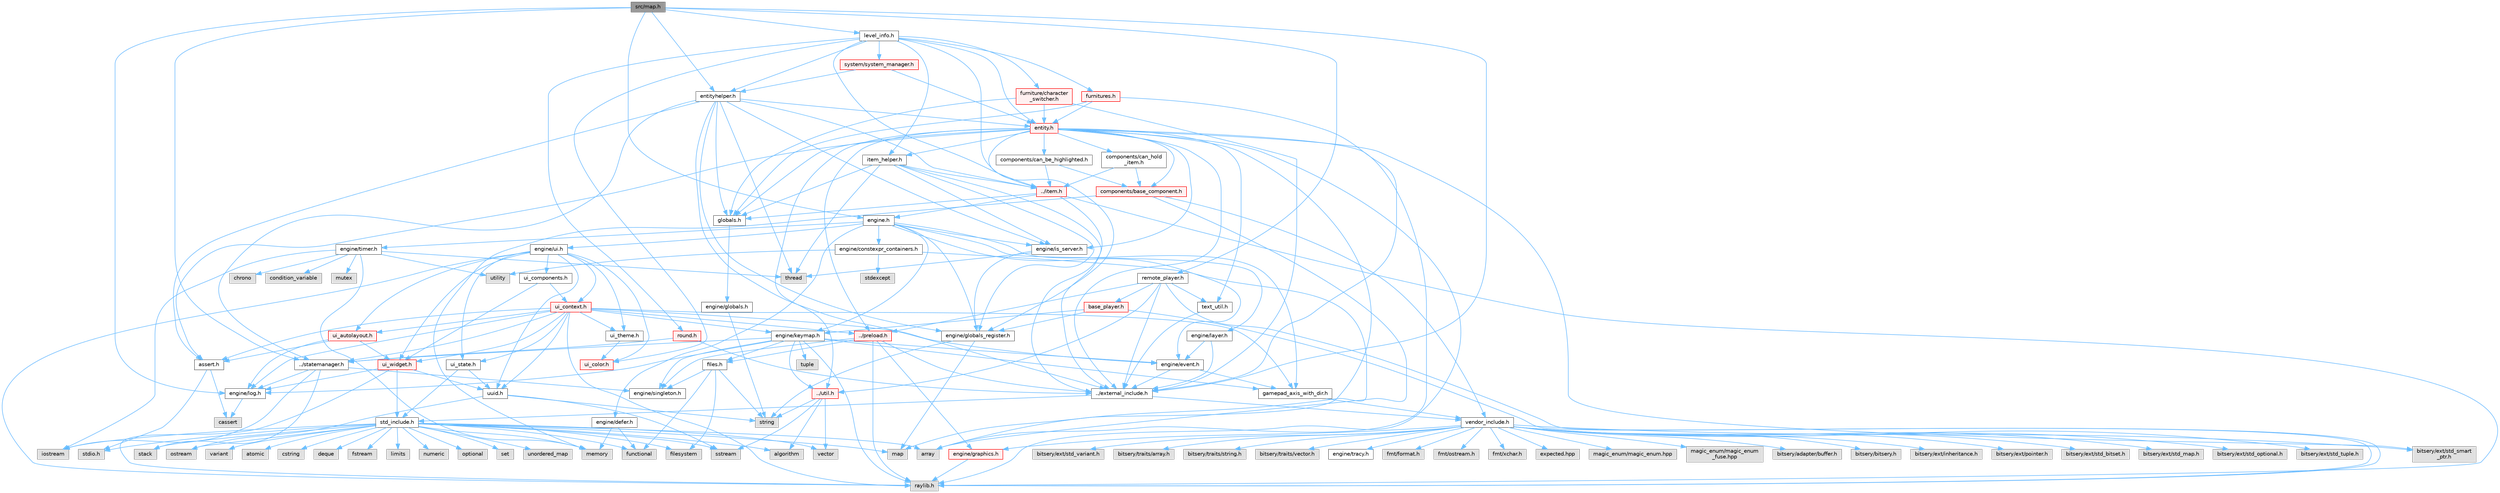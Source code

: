 digraph "src/map.h"
{
 // LATEX_PDF_SIZE
  bgcolor="transparent";
  edge [fontname=Helvetica,fontsize=10,labelfontname=Helvetica,labelfontsize=10];
  node [fontname=Helvetica,fontsize=10,shape=box,height=0.2,width=0.4];
  Node1 [label="src/map.h",height=0.2,width=0.4,color="gray40", fillcolor="grey60", style="filled", fontcolor="black",tooltip=" "];
  Node1 -> Node2 [color="steelblue1",style="solid"];
  Node2 [label="engine.h",height=0.2,width=0.4,color="grey40", fillcolor="white", style="filled",URL="$d1/d55/engine_8h.html",tooltip=" "];
  Node2 -> Node3 [color="steelblue1",style="solid"];
  Node3 [label="engine/constexpr_containers.h",height=0.2,width=0.4,color="grey40", fillcolor="white", style="filled",URL="$d3/dc4/constexpr__containers_8h.html",tooltip=" "];
  Node3 -> Node4 [color="steelblue1",style="solid"];
  Node4 [label="array",height=0.2,width=0.4,color="grey60", fillcolor="#E0E0E0", style="filled",tooltip=" "];
  Node3 -> Node5 [color="steelblue1",style="solid"];
  Node5 [label="stdexcept",height=0.2,width=0.4,color="grey60", fillcolor="#E0E0E0", style="filled",tooltip=" "];
  Node3 -> Node6 [color="steelblue1",style="solid"];
  Node6 [label="utility",height=0.2,width=0.4,color="grey60", fillcolor="#E0E0E0", style="filled",tooltip=" "];
  Node2 -> Node7 [color="steelblue1",style="solid"];
  Node7 [label="engine/defer.h",height=0.2,width=0.4,color="grey40", fillcolor="white", style="filled",URL="$db/df4/defer_8h.html",tooltip=" "];
  Node7 -> Node8 [color="steelblue1",style="solid"];
  Node8 [label="functional",height=0.2,width=0.4,color="grey60", fillcolor="#E0E0E0", style="filled",tooltip=" "];
  Node7 -> Node9 [color="steelblue1",style="solid"];
  Node9 [label="memory",height=0.2,width=0.4,color="grey60", fillcolor="#E0E0E0", style="filled",tooltip=" "];
  Node2 -> Node10 [color="steelblue1",style="solid"];
  Node10 [label="engine/event.h",height=0.2,width=0.4,color="grey40", fillcolor="white", style="filled",URL="$dd/d20/event_8h.html",tooltip=" "];
  Node10 -> Node11 [color="steelblue1",style="solid"];
  Node11 [label="../external_include.h",height=0.2,width=0.4,color="grey40", fillcolor="white", style="filled",URL="$d7/daf/external__include_8h.html",tooltip=" "];
  Node11 -> Node12 [color="steelblue1",style="solid"];
  Node12 [label="std_include.h",height=0.2,width=0.4,color="grey40", fillcolor="white", style="filled",URL="$d4/dae/std__include_8h.html",tooltip=" "];
  Node12 -> Node13 [color="steelblue1",style="solid"];
  Node13 [label="stdio.h",height=0.2,width=0.4,color="grey60", fillcolor="#E0E0E0", style="filled",tooltip=" "];
  Node12 -> Node14 [color="steelblue1",style="solid"];
  Node14 [label="algorithm",height=0.2,width=0.4,color="grey60", fillcolor="#E0E0E0", style="filled",tooltip=" "];
  Node12 -> Node4 [color="steelblue1",style="solid"];
  Node12 -> Node15 [color="steelblue1",style="solid"];
  Node15 [label="atomic",height=0.2,width=0.4,color="grey60", fillcolor="#E0E0E0", style="filled",tooltip=" "];
  Node12 -> Node16 [color="steelblue1",style="solid"];
  Node16 [label="cstring",height=0.2,width=0.4,color="grey60", fillcolor="#E0E0E0", style="filled",tooltip=" "];
  Node12 -> Node17 [color="steelblue1",style="solid"];
  Node17 [label="deque",height=0.2,width=0.4,color="grey60", fillcolor="#E0E0E0", style="filled",tooltip=" "];
  Node12 -> Node18 [color="steelblue1",style="solid"];
  Node18 [label="filesystem",height=0.2,width=0.4,color="grey60", fillcolor="#E0E0E0", style="filled",tooltip=" "];
  Node12 -> Node19 [color="steelblue1",style="solid"];
  Node19 [label="fstream",height=0.2,width=0.4,color="grey60", fillcolor="#E0E0E0", style="filled",tooltip=" "];
  Node12 -> Node8 [color="steelblue1",style="solid"];
  Node12 -> Node20 [color="steelblue1",style="solid"];
  Node20 [label="iostream",height=0.2,width=0.4,color="grey60", fillcolor="#E0E0E0", style="filled",tooltip=" "];
  Node12 -> Node21 [color="steelblue1",style="solid"];
  Node21 [label="limits",height=0.2,width=0.4,color="grey60", fillcolor="#E0E0E0", style="filled",tooltip=" "];
  Node12 -> Node22 [color="steelblue1",style="solid"];
  Node22 [label="map",height=0.2,width=0.4,color="grey60", fillcolor="#E0E0E0", style="filled",tooltip=" "];
  Node12 -> Node9 [color="steelblue1",style="solid"];
  Node12 -> Node23 [color="steelblue1",style="solid"];
  Node23 [label="numeric",height=0.2,width=0.4,color="grey60", fillcolor="#E0E0E0", style="filled",tooltip=" "];
  Node12 -> Node24 [color="steelblue1",style="solid"];
  Node24 [label="optional",height=0.2,width=0.4,color="grey60", fillcolor="#E0E0E0", style="filled",tooltip=" "];
  Node12 -> Node25 [color="steelblue1",style="solid"];
  Node25 [label="ostream",height=0.2,width=0.4,color="grey60", fillcolor="#E0E0E0", style="filled",tooltip=" "];
  Node12 -> Node26 [color="steelblue1",style="solid"];
  Node26 [label="set",height=0.2,width=0.4,color="grey60", fillcolor="#E0E0E0", style="filled",tooltip=" "];
  Node12 -> Node27 [color="steelblue1",style="solid"];
  Node27 [label="sstream",height=0.2,width=0.4,color="grey60", fillcolor="#E0E0E0", style="filled",tooltip=" "];
  Node12 -> Node28 [color="steelblue1",style="solid"];
  Node28 [label="stack",height=0.2,width=0.4,color="grey60", fillcolor="#E0E0E0", style="filled",tooltip=" "];
  Node12 -> Node29 [color="steelblue1",style="solid"];
  Node29 [label="unordered_map",height=0.2,width=0.4,color="grey60", fillcolor="#E0E0E0", style="filled",tooltip=" "];
  Node12 -> Node30 [color="steelblue1",style="solid"];
  Node30 [label="variant",height=0.2,width=0.4,color="grey60", fillcolor="#E0E0E0", style="filled",tooltip=" "];
  Node12 -> Node31 [color="steelblue1",style="solid"];
  Node31 [label="vector",height=0.2,width=0.4,color="grey60", fillcolor="#E0E0E0", style="filled",tooltip=" "];
  Node11 -> Node32 [color="steelblue1",style="solid"];
  Node32 [label="vendor_include.h",height=0.2,width=0.4,color="grey40", fillcolor="white", style="filled",URL="$d6/dba/vendor__include_8h.html",tooltip=" "];
  Node32 -> Node33 [color="steelblue1",style="solid"];
  Node33 [label="engine/graphics.h",height=0.2,width=0.4,color="red", fillcolor="#FFF0F0", style="filled",URL="$d7/d04/graphics_8h.html",tooltip=" "];
  Node33 -> Node34 [color="steelblue1",style="solid"];
  Node34 [label="raylib.h",height=0.2,width=0.4,color="grey60", fillcolor="#E0E0E0", style="filled",tooltip=" "];
  Node32 -> Node37 [color="steelblue1",style="solid"];
  Node37 [label="fmt/format.h",height=0.2,width=0.4,color="grey60", fillcolor="#E0E0E0", style="filled",tooltip=" "];
  Node32 -> Node38 [color="steelblue1",style="solid"];
  Node38 [label="fmt/ostream.h",height=0.2,width=0.4,color="grey60", fillcolor="#E0E0E0", style="filled",tooltip=" "];
  Node32 -> Node39 [color="steelblue1",style="solid"];
  Node39 [label="fmt/xchar.h",height=0.2,width=0.4,color="grey60", fillcolor="#E0E0E0", style="filled",tooltip=" "];
  Node32 -> Node40 [color="steelblue1",style="solid"];
  Node40 [label="expected.hpp",height=0.2,width=0.4,color="grey60", fillcolor="#E0E0E0", style="filled",tooltip=" "];
  Node32 -> Node41 [color="steelblue1",style="solid"];
  Node41 [label="magic_enum/magic_enum.hpp",height=0.2,width=0.4,color="grey60", fillcolor="#E0E0E0", style="filled",tooltip=" "];
  Node32 -> Node42 [color="steelblue1",style="solid"];
  Node42 [label="magic_enum/magic_enum\l_fuse.hpp",height=0.2,width=0.4,color="grey60", fillcolor="#E0E0E0", style="filled",tooltip=" "];
  Node32 -> Node43 [color="steelblue1",style="solid"];
  Node43 [label="bitsery/adapter/buffer.h",height=0.2,width=0.4,color="grey60", fillcolor="#E0E0E0", style="filled",tooltip=" "];
  Node32 -> Node44 [color="steelblue1",style="solid"];
  Node44 [label="bitsery/bitsery.h",height=0.2,width=0.4,color="grey60", fillcolor="#E0E0E0", style="filled",tooltip=" "];
  Node32 -> Node45 [color="steelblue1",style="solid"];
  Node45 [label="bitsery/ext/inheritance.h",height=0.2,width=0.4,color="grey60", fillcolor="#E0E0E0", style="filled",tooltip=" "];
  Node32 -> Node46 [color="steelblue1",style="solid"];
  Node46 [label="bitsery/ext/pointer.h",height=0.2,width=0.4,color="grey60", fillcolor="#E0E0E0", style="filled",tooltip=" "];
  Node32 -> Node47 [color="steelblue1",style="solid"];
  Node47 [label="bitsery/ext/std_bitset.h",height=0.2,width=0.4,color="grey60", fillcolor="#E0E0E0", style="filled",tooltip=" "];
  Node32 -> Node48 [color="steelblue1",style="solid"];
  Node48 [label="bitsery/ext/std_map.h",height=0.2,width=0.4,color="grey60", fillcolor="#E0E0E0", style="filled",tooltip=" "];
  Node32 -> Node49 [color="steelblue1",style="solid"];
  Node49 [label="bitsery/ext/std_optional.h",height=0.2,width=0.4,color="grey60", fillcolor="#E0E0E0", style="filled",tooltip=" "];
  Node32 -> Node50 [color="steelblue1",style="solid"];
  Node50 [label="bitsery/ext/std_smart\l_ptr.h",height=0.2,width=0.4,color="grey60", fillcolor="#E0E0E0", style="filled",tooltip=" "];
  Node32 -> Node51 [color="steelblue1",style="solid"];
  Node51 [label="bitsery/ext/std_tuple.h",height=0.2,width=0.4,color="grey60", fillcolor="#E0E0E0", style="filled",tooltip=" "];
  Node32 -> Node52 [color="steelblue1",style="solid"];
  Node52 [label="bitsery/ext/std_variant.h",height=0.2,width=0.4,color="grey60", fillcolor="#E0E0E0", style="filled",tooltip=" "];
  Node32 -> Node53 [color="steelblue1",style="solid"];
  Node53 [label="bitsery/traits/array.h",height=0.2,width=0.4,color="grey60", fillcolor="#E0E0E0", style="filled",tooltip=" "];
  Node32 -> Node54 [color="steelblue1",style="solid"];
  Node54 [label="bitsery/traits/string.h",height=0.2,width=0.4,color="grey60", fillcolor="#E0E0E0", style="filled",tooltip=" "];
  Node32 -> Node55 [color="steelblue1",style="solid"];
  Node55 [label="bitsery/traits/vector.h",height=0.2,width=0.4,color="grey60", fillcolor="#E0E0E0", style="filled",tooltip=" "];
  Node32 -> Node56 [color="steelblue1",style="solid"];
  Node56 [label="engine/tracy.h",height=0.2,width=0.4,color="grey40", fillcolor="white", style="filled",URL="$d6/d15/tracy_8h.html",tooltip=" "];
  Node10 -> Node57 [color="steelblue1",style="solid"];
  Node57 [label="gamepad_axis_with_dir.h",height=0.2,width=0.4,color="grey40", fillcolor="white", style="filled",URL="$db/d29/gamepad__axis__with__dir_8h.html",tooltip=" "];
  Node57 -> Node32 [color="steelblue1",style="solid"];
  Node2 -> Node57 [color="steelblue1",style="solid"];
  Node2 -> Node58 [color="steelblue1",style="solid"];
  Node58 [label="engine/globals_register.h",height=0.2,width=0.4,color="grey40", fillcolor="white", style="filled",URL="$db/da1/globals__register_8h.html",tooltip=" "];
  Node58 -> Node22 [color="steelblue1",style="solid"];
  Node58 -> Node59 [color="steelblue1",style="solid"];
  Node59 [label="string",height=0.2,width=0.4,color="grey60", fillcolor="#E0E0E0", style="filled",tooltip=" "];
  Node2 -> Node60 [color="steelblue1",style="solid"];
  Node60 [label="engine/is_server.h",height=0.2,width=0.4,color="grey40", fillcolor="white", style="filled",URL="$d6/db9/is__server_8h.html",tooltip=" "];
  Node60 -> Node61 [color="steelblue1",style="solid"];
  Node61 [label="thread",height=0.2,width=0.4,color="grey60", fillcolor="#E0E0E0", style="filled",tooltip=" "];
  Node60 -> Node58 [color="steelblue1",style="solid"];
  Node2 -> Node62 [color="steelblue1",style="solid"];
  Node62 [label="engine/keymap.h",height=0.2,width=0.4,color="grey40", fillcolor="white", style="filled",URL="$da/d9a/keymap_8h.html",tooltip=" "];
  Node62 -> Node63 [color="steelblue1",style="solid"];
  Node63 [label="tuple",height=0.2,width=0.4,color="grey60", fillcolor="#E0E0E0", style="filled",tooltip=" "];
  Node62 -> Node34 [color="steelblue1",style="solid"];
  Node62 -> Node64 [color="steelblue1",style="solid"];
  Node64 [label="../statemanager.h",height=0.2,width=0.4,color="grey40", fillcolor="white", style="filled",URL="$d2/d5f/statemanager_8h.html",tooltip=" "];
  Node64 -> Node20 [color="steelblue1",style="solid"];
  Node64 -> Node28 [color="steelblue1",style="solid"];
  Node64 -> Node65 [color="steelblue1",style="solid"];
  Node65 [label="engine/log.h",height=0.2,width=0.4,color="grey40", fillcolor="white", style="filled",URL="$d7/d7f/log_8h.html",tooltip=" "];
  Node65 -> Node66 [color="steelblue1",style="solid"];
  Node66 [label="cassert",height=0.2,width=0.4,color="grey60", fillcolor="#E0E0E0", style="filled",tooltip=" "];
  Node64 -> Node67 [color="steelblue1",style="solid"];
  Node67 [label="engine/singleton.h",height=0.2,width=0.4,color="grey40", fillcolor="white", style="filled",URL="$d4/d0b/singleton_8h.html",tooltip=" "];
  Node62 -> Node68 [color="steelblue1",style="solid"];
  Node68 [label="../util.h",height=0.2,width=0.4,color="red", fillcolor="#FFF0F0", style="filled",URL="$d8/d3c/util_8h.html",tooltip=" "];
  Node68 -> Node14 [color="steelblue1",style="solid"];
  Node68 -> Node27 [color="steelblue1",style="solid"];
  Node68 -> Node59 [color="steelblue1",style="solid"];
  Node68 -> Node31 [color="steelblue1",style="solid"];
  Node62 -> Node72 [color="steelblue1",style="solid"];
  Node72 [label="files.h",height=0.2,width=0.4,color="grey40", fillcolor="white", style="filled",URL="$dd/d20/files_8h.html",tooltip=" "];
  Node72 -> Node18 [color="steelblue1",style="solid"];
  Node72 -> Node8 [color="steelblue1",style="solid"];
  Node72 -> Node59 [color="steelblue1",style="solid"];
  Node72 -> Node67 [color="steelblue1",style="solid"];
  Node62 -> Node10 [color="steelblue1",style="solid"];
  Node62 -> Node57 [color="steelblue1",style="solid"];
  Node62 -> Node65 [color="steelblue1",style="solid"];
  Node62 -> Node67 [color="steelblue1",style="solid"];
  Node2 -> Node73 [color="steelblue1",style="solid"];
  Node73 [label="engine/layer.h",height=0.2,width=0.4,color="grey40", fillcolor="white", style="filled",URL="$d3/d3b/layer_8h.html",tooltip=" "];
  Node73 -> Node11 [color="steelblue1",style="solid"];
  Node73 -> Node10 [color="steelblue1",style="solid"];
  Node2 -> Node74 [color="steelblue1",style="solid"];
  Node74 [label="engine/timer.h",height=0.2,width=0.4,color="grey40", fillcolor="white", style="filled",URL="$d5/dd0/timer_8h.html",tooltip=" "];
  Node74 -> Node75 [color="steelblue1",style="solid"];
  Node75 [label="chrono",height=0.2,width=0.4,color="grey60", fillcolor="#E0E0E0", style="filled",tooltip=" "];
  Node74 -> Node76 [color="steelblue1",style="solid"];
  Node76 [label="condition_variable",height=0.2,width=0.4,color="grey60", fillcolor="#E0E0E0", style="filled",tooltip=" "];
  Node74 -> Node20 [color="steelblue1",style="solid"];
  Node74 -> Node9 [color="steelblue1",style="solid"];
  Node74 -> Node77 [color="steelblue1",style="solid"];
  Node77 [label="mutex",height=0.2,width=0.4,color="grey60", fillcolor="#E0E0E0", style="filled",tooltip=" "];
  Node74 -> Node61 [color="steelblue1",style="solid"];
  Node74 -> Node6 [color="steelblue1",style="solid"];
  Node2 -> Node78 [color="steelblue1",style="solid"];
  Node78 [label="engine/ui.h",height=0.2,width=0.4,color="grey40", fillcolor="white", style="filled",URL="$d9/d3b/ui_8h.html",tooltip=" "];
  Node78 -> Node34 [color="steelblue1",style="solid"];
  Node78 -> Node79 [color="steelblue1",style="solid"];
  Node79 [label="ui_autolayout.h",height=0.2,width=0.4,color="red", fillcolor="#FFF0F0", style="filled",URL="$d8/dcd/ui__autolayout_8h.html",tooltip=" "];
  Node79 -> Node83 [color="steelblue1",style="solid"];
  Node83 [label="assert.h",height=0.2,width=0.4,color="grey40", fillcolor="white", style="filled",URL="$dc/da7/assert_8h.html",tooltip=" "];
  Node83 -> Node13 [color="steelblue1",style="solid"];
  Node83 -> Node66 [color="steelblue1",style="solid"];
  Node79 -> Node65 [color="steelblue1",style="solid"];
  Node79 -> Node84 [color="steelblue1",style="solid"];
  Node84 [label="ui_widget.h",height=0.2,width=0.4,color="red", fillcolor="#FFF0F0", style="filled",URL="$de/d06/ui__widget_8h.html",tooltip=" "];
  Node84 -> Node12 [color="steelblue1",style="solid"];
  Node84 -> Node65 [color="steelblue1",style="solid"];
  Node84 -> Node34 [color="steelblue1",style="solid"];
  Node84 -> Node85 [color="steelblue1",style="solid"];
  Node85 [label="uuid.h",height=0.2,width=0.4,color="grey40", fillcolor="white", style="filled",URL="$dd/d1d/uuid_8h.html",tooltip=" "];
  Node85 -> Node25 [color="steelblue1",style="solid"];
  Node85 -> Node27 [color="steelblue1",style="solid"];
  Node85 -> Node59 [color="steelblue1",style="solid"];
  Node78 -> Node86 [color="steelblue1",style="solid"];
  Node86 [label="ui_color.h",height=0.2,width=0.4,color="red", fillcolor="#FFF0F0", style="filled",URL="$db/d82/ui__color_8h.html",tooltip=" "];
  Node78 -> Node87 [color="steelblue1",style="solid"];
  Node87 [label="ui_components.h",height=0.2,width=0.4,color="grey40", fillcolor="white", style="filled",URL="$d5/dd8/ui__components_8h.html",tooltip=" "];
  Node87 -> Node88 [color="steelblue1",style="solid"];
  Node88 [label="ui_context.h",height=0.2,width=0.4,color="red", fillcolor="#FFF0F0", style="filled",URL="$d7/d92/ui__context_8h.html",tooltip=" "];
  Node88 -> Node89 [color="steelblue1",style="solid"];
  Node89 [label="../preload.h",height=0.2,width=0.4,color="red", fillcolor="#FFF0F0", style="filled",URL="$d5/d34/preload_8h.html",tooltip=" "];
  Node89 -> Node11 [color="steelblue1",style="solid"];
  Node89 -> Node33 [color="steelblue1",style="solid"];
  Node89 -> Node67 [color="steelblue1",style="solid"];
  Node89 -> Node34 [color="steelblue1",style="solid"];
  Node89 -> Node72 [color="steelblue1",style="solid"];
  Node88 -> Node64 [color="steelblue1",style="solid"];
  Node88 -> Node83 [color="steelblue1",style="solid"];
  Node88 -> Node10 [color="steelblue1",style="solid"];
  Node88 -> Node57 [color="steelblue1",style="solid"];
  Node88 -> Node62 [color="steelblue1",style="solid"];
  Node88 -> Node65 [color="steelblue1",style="solid"];
  Node88 -> Node34 [color="steelblue1",style="solid"];
  Node88 -> Node79 [color="steelblue1",style="solid"];
  Node88 -> Node101 [color="steelblue1",style="solid"];
  Node101 [label="ui_state.h",height=0.2,width=0.4,color="grey40", fillcolor="white", style="filled",URL="$d9/da7/ui__state_8h.html",tooltip=" "];
  Node101 -> Node12 [color="steelblue1",style="solid"];
  Node101 -> Node85 [color="steelblue1",style="solid"];
  Node88 -> Node102 [color="steelblue1",style="solid"];
  Node102 [label="ui_theme.h",height=0.2,width=0.4,color="grey40", fillcolor="white", style="filled",URL="$d2/da8/ui__theme_8h.html",tooltip=" "];
  Node102 -> Node86 [color="steelblue1",style="solid"];
  Node88 -> Node84 [color="steelblue1",style="solid"];
  Node88 -> Node85 [color="steelblue1",style="solid"];
  Node87 -> Node84 [color="steelblue1",style="solid"];
  Node78 -> Node88 [color="steelblue1",style="solid"];
  Node78 -> Node101 [color="steelblue1",style="solid"];
  Node78 -> Node102 [color="steelblue1",style="solid"];
  Node78 -> Node84 [color="steelblue1",style="solid"];
  Node78 -> Node85 [color="steelblue1",style="solid"];
  Node1 -> Node65 [color="steelblue1",style="solid"];
  Node1 -> Node11 [color="steelblue1",style="solid"];
  Node1 -> Node103 [color="steelblue1",style="solid"];
  Node103 [label="entityhelper.h",height=0.2,width=0.4,color="grey40", fillcolor="white", style="filled",URL="$d9/d3c/entityhelper_8h.html",tooltip=" "];
  Node103 -> Node61 [color="steelblue1",style="solid"];
  Node103 -> Node83 [color="steelblue1",style="solid"];
  Node103 -> Node11 [color="steelblue1",style="solid"];
  Node103 -> Node58 [color="steelblue1",style="solid"];
  Node103 -> Node60 [color="steelblue1",style="solid"];
  Node103 -> Node81 [color="steelblue1",style="solid"];
  Node81 [label="globals.h",height=0.2,width=0.4,color="grey40", fillcolor="white", style="filled",URL="$d5/d87/globals_8h.html",tooltip=" "];
  Node81 -> Node82 [color="steelblue1",style="solid"];
  Node82 [label="engine/globals.h",height=0.2,width=0.4,color="grey40", fillcolor="white", style="filled",URL="$d4/df4/engine_2globals_8h.html",tooltip=" "];
  Node82 -> Node59 [color="steelblue1",style="solid"];
  Node103 -> Node104 [color="steelblue1",style="solid"];
  Node104 [label="entity.h",height=0.2,width=0.4,color="red", fillcolor="#FFF0F0", style="filled",URL="$d8/d83/entity_8h.html",tooltip=" "];
  Node104 -> Node50 [color="steelblue1",style="solid"];
  Node104 -> Node105 [color="steelblue1",style="solid"];
  Node105 [label="components/base_component.h",height=0.2,width=0.4,color="red", fillcolor="#FFF0F0", style="filled",URL="$d5/dbb/base__component_8h.html",tooltip=" "];
  Node105 -> Node4 [color="steelblue1",style="solid"];
  Node105 -> Node9 [color="steelblue1",style="solid"];
  Node105 -> Node32 [color="steelblue1",style="solid"];
  Node104 -> Node107 [color="steelblue1",style="solid"];
  Node107 [label="components/can_be_highlighted.h",height=0.2,width=0.4,color="grey40", fillcolor="white", style="filled",URL="$db/d75/can__be__highlighted_8h.html",tooltip=" "];
  Node107 -> Node108 [color="steelblue1",style="solid"];
  Node108 [label="../item.h",height=0.2,width=0.4,color="red", fillcolor="#FFF0F0", style="filled",URL="$df/d1f/item_8h.html",tooltip=" "];
  Node108 -> Node11 [color="steelblue1",style="solid"];
  Node108 -> Node2 [color="steelblue1",style="solid"];
  Node108 -> Node81 [color="steelblue1",style="solid"];
  Node108 -> Node34 [color="steelblue1",style="solid"];
  Node107 -> Node105 [color="steelblue1",style="solid"];
  Node104 -> Node109 [color="steelblue1",style="solid"];
  Node109 [label="components/can_hold\l_item.h",height=0.2,width=0.4,color="grey40", fillcolor="white", style="filled",URL="$dc/d28/can__hold__item_8h.html",tooltip=" "];
  Node109 -> Node108 [color="steelblue1",style="solid"];
  Node109 -> Node105 [color="steelblue1",style="solid"];
  Node104 -> Node83 [color="steelblue1",style="solid"];
  Node104 -> Node11 [color="steelblue1",style="solid"];
  Node104 -> Node4 [color="steelblue1",style="solid"];
  Node104 -> Node22 [color="steelblue1",style="solid"];
  Node104 -> Node60 [color="steelblue1",style="solid"];
  Node104 -> Node81 [color="steelblue1",style="solid"];
  Node104 -> Node108 [color="steelblue1",style="solid"];
  Node104 -> Node117 [color="steelblue1",style="solid"];
  Node117 [label="item_helper.h",height=0.2,width=0.4,color="grey40", fillcolor="white", style="filled",URL="$d0/d4e/item__helper_8h.html",tooltip=" "];
  Node117 -> Node61 [color="steelblue1",style="solid"];
  Node117 -> Node11 [color="steelblue1",style="solid"];
  Node117 -> Node58 [color="steelblue1",style="solid"];
  Node117 -> Node60 [color="steelblue1",style="solid"];
  Node117 -> Node81 [color="steelblue1",style="solid"];
  Node117 -> Node108 [color="steelblue1",style="solid"];
  Node104 -> Node89 [color="steelblue1",style="solid"];
  Node104 -> Node34 [color="steelblue1",style="solid"];
  Node104 -> Node115 [color="steelblue1",style="solid"];
  Node115 [label="text_util.h",height=0.2,width=0.4,color="grey40", fillcolor="white", style="filled",URL="$d4/d78/text__util_8h.html",tooltip=" "];
  Node115 -> Node11 [color="steelblue1",style="solid"];
  Node104 -> Node68 [color="steelblue1",style="solid"];
  Node103 -> Node108 [color="steelblue1",style="solid"];
  Node103 -> Node64 [color="steelblue1",style="solid"];
  Node1 -> Node119 [color="steelblue1",style="solid"];
  Node119 [label="level_info.h",height=0.2,width=0.4,color="grey40", fillcolor="white", style="filled",URL="$d0/d49/level__info_8h.html",tooltip=" "];
  Node119 -> Node58 [color="steelblue1",style="solid"];
  Node119 -> Node86 [color="steelblue1",style="solid"];
  Node119 -> Node104 [color="steelblue1",style="solid"];
  Node119 -> Node103 [color="steelblue1",style="solid"];
  Node119 -> Node120 [color="steelblue1",style="solid"];
  Node120 [label="furniture/character\l_switcher.h",height=0.2,width=0.4,color="red", fillcolor="#FFF0F0", style="filled",URL="$df/d3e/character__switcher_8h.html",tooltip=" "];
  Node120 -> Node11 [color="steelblue1",style="solid"];
  Node120 -> Node104 [color="steelblue1",style="solid"];
  Node120 -> Node81 [color="steelblue1",style="solid"];
  Node119 -> Node126 [color="steelblue1",style="solid"];
  Node126 [label="furnitures.h",height=0.2,width=0.4,color="red", fillcolor="#FFF0F0", style="filled",URL="$d7/d84/furnitures_8h.html",tooltip=" "];
  Node126 -> Node104 [color="steelblue1",style="solid"];
  Node126 -> Node11 [color="steelblue1",style="solid"];
  Node126 -> Node81 [color="steelblue1",style="solid"];
  Node119 -> Node108 [color="steelblue1",style="solid"];
  Node119 -> Node117 [color="steelblue1",style="solid"];
  Node119 -> Node146 [color="steelblue1",style="solid"];
  Node146 [label="round.h",height=0.2,width=0.4,color="red", fillcolor="#FFF0F0", style="filled",URL="$d1/d71/round_8h.html",tooltip=" "];
  Node146 -> Node11 [color="steelblue1",style="solid"];
  Node146 -> Node64 [color="steelblue1",style="solid"];
  Node119 -> Node147 [color="steelblue1",style="solid"];
  Node147 [label="system/system_manager.h",height=0.2,width=0.4,color="red", fillcolor="#FFF0F0", style="filled",URL="$df/dbe/system__manager_8h.html",tooltip=" "];
  Node147 -> Node104 [color="steelblue1",style="solid"];
  Node147 -> Node103 [color="steelblue1",style="solid"];
  Node1 -> Node149 [color="steelblue1",style="solid"];
  Node149 [label="remote_player.h",height=0.2,width=0.4,color="grey40", fillcolor="white", style="filled",URL="$d2/d24/remote__player_8h.html",tooltip=" "];
  Node149 -> Node11 [color="steelblue1",style="solid"];
  Node149 -> Node34 [color="steelblue1",style="solid"];
  Node149 -> Node115 [color="steelblue1",style="solid"];
  Node149 -> Node68 [color="steelblue1",style="solid"];
  Node149 -> Node138 [color="steelblue1",style="solid"];
  Node138 [label="base_player.h",height=0.2,width=0.4,color="red", fillcolor="#FFF0F0", style="filled",URL="$d7/dc6/base__player_8h.html",tooltip=" "];
  Node138 -> Node34 [color="steelblue1",style="solid"];
  Node138 -> Node58 [color="steelblue1",style="solid"];
  Node138 -> Node62 [color="steelblue1",style="solid"];
  Node149 -> Node89 [color="steelblue1",style="solid"];
  Node1 -> Node64 [color="steelblue1",style="solid"];
}
